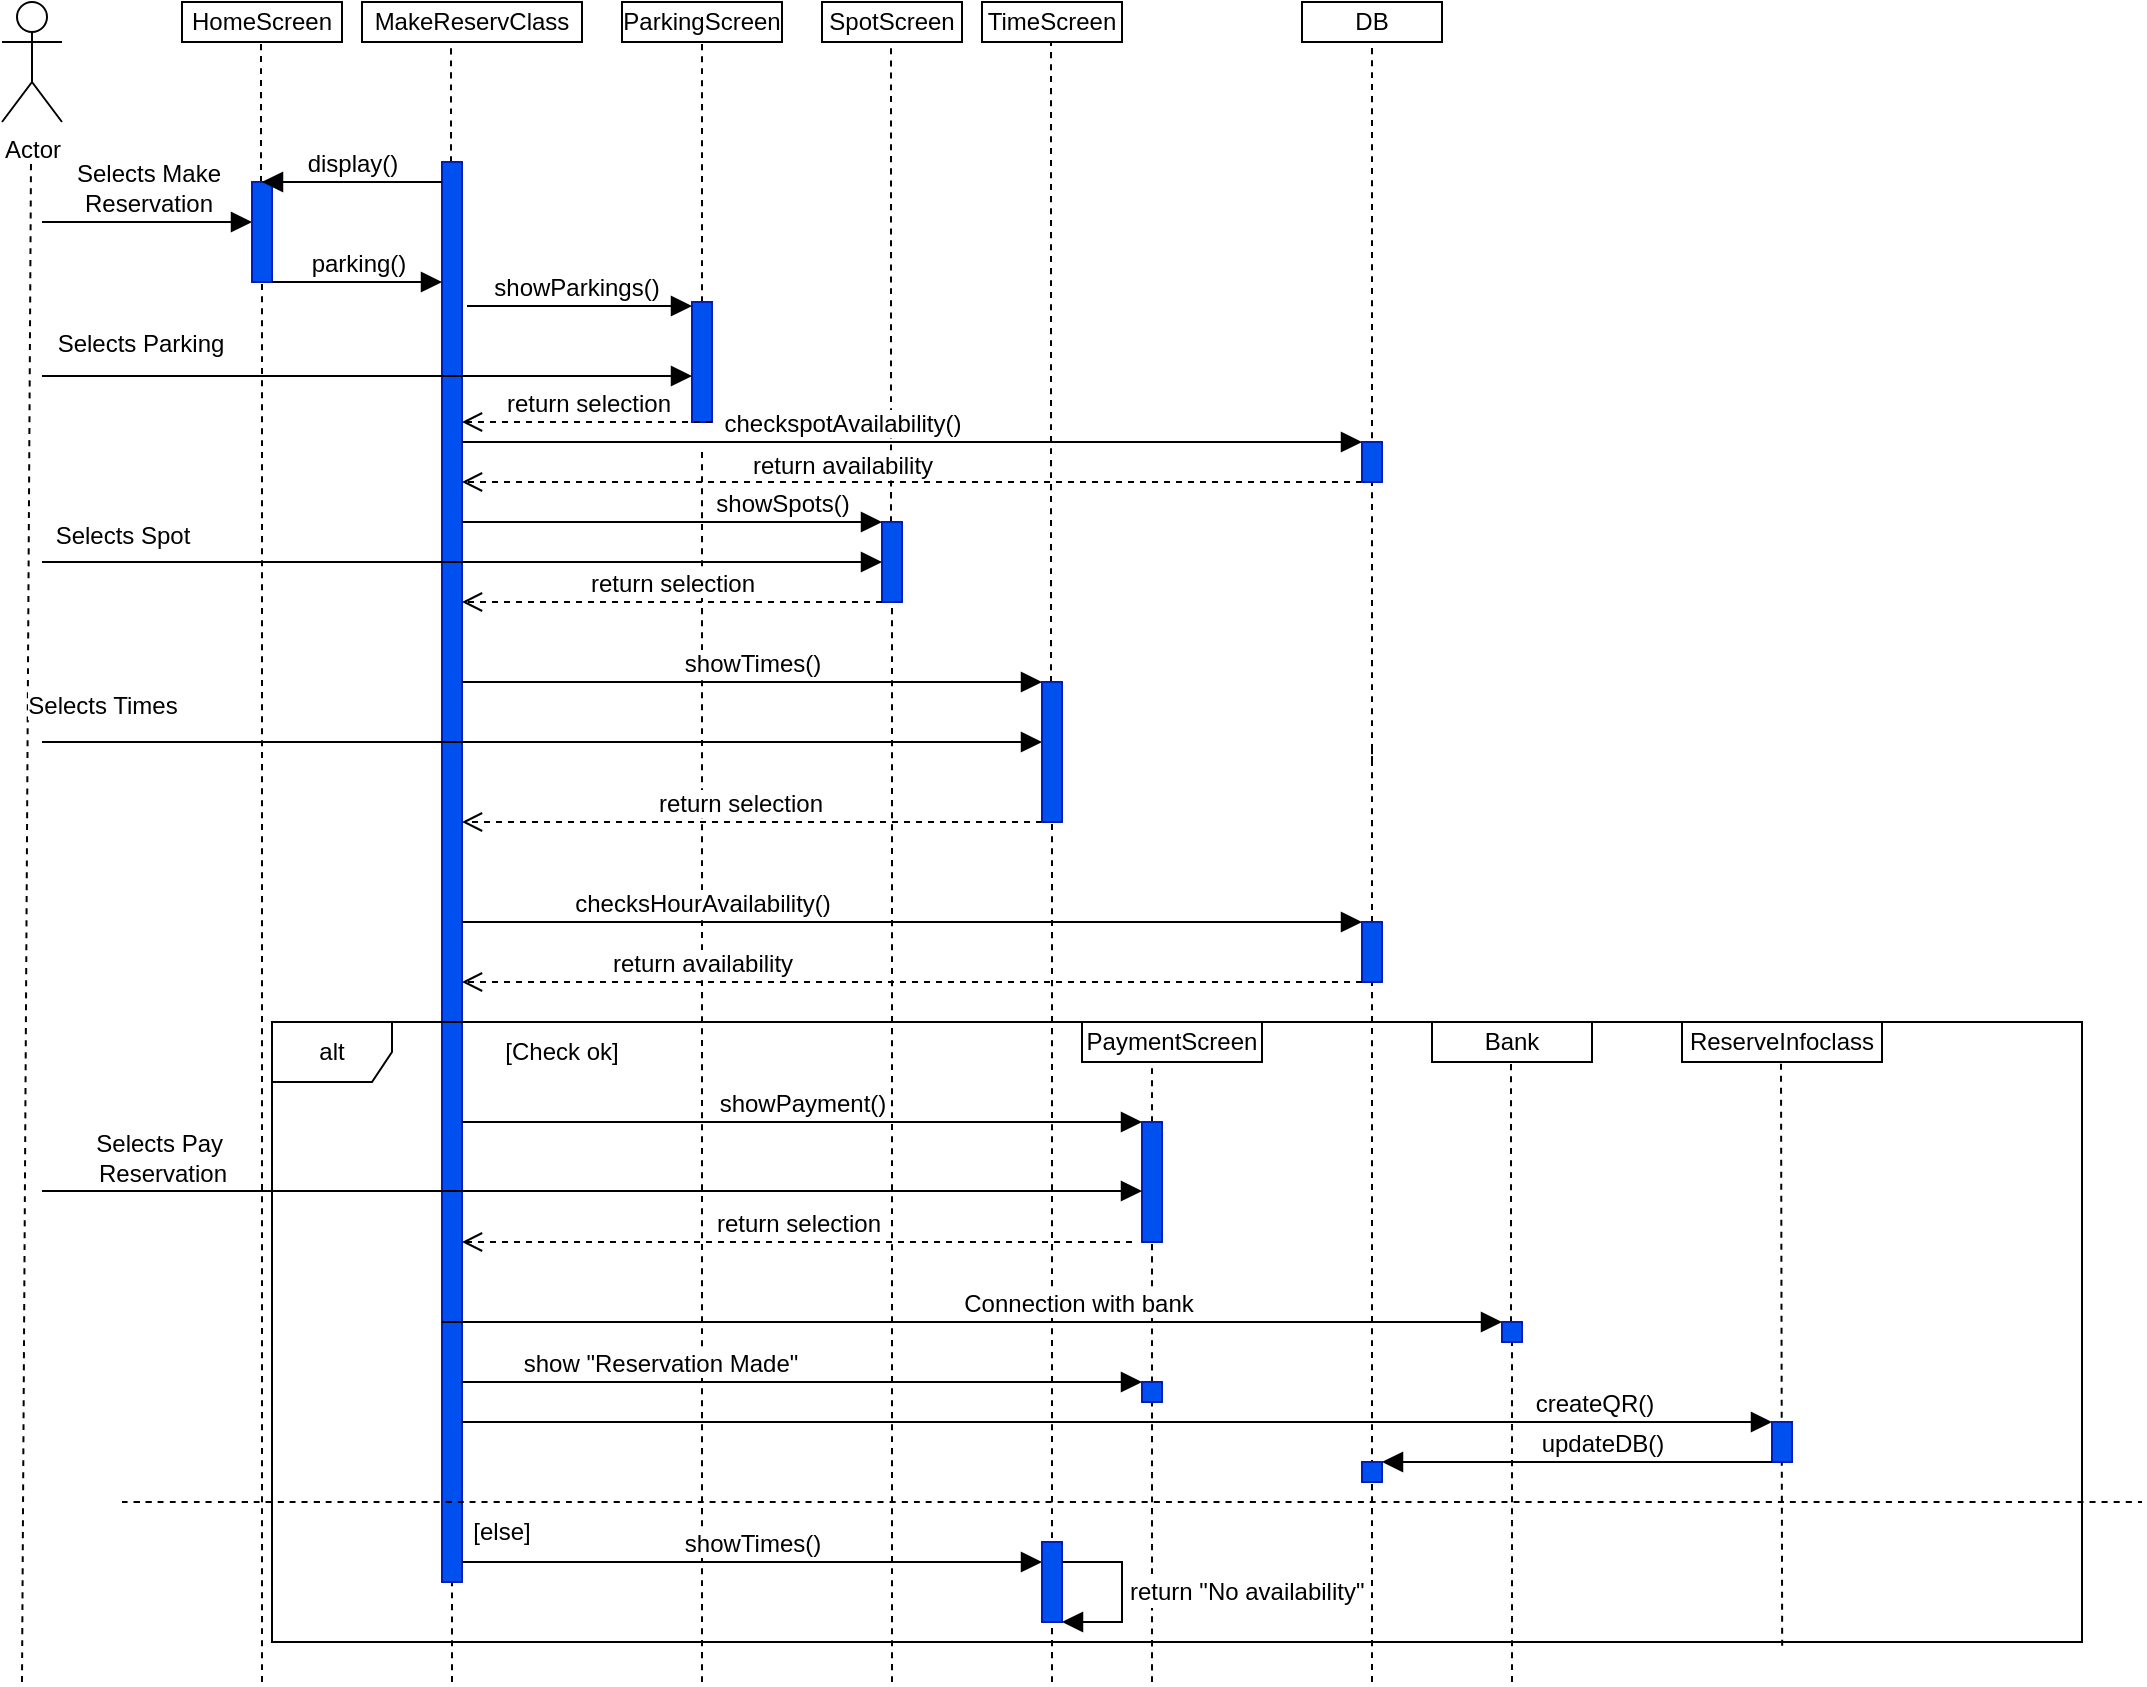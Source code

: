<mxfile version="27.0.5">
  <diagram name="Page-1" id="2YBvvXClWsGukQMizWep">
    <mxGraphModel dx="1281" dy="567" grid="1" gridSize="10" guides="1" tooltips="1" connect="1" arrows="1" fold="1" page="1" pageScale="1" pageWidth="850" pageHeight="1100" math="0" shadow="0">
      <root>
        <mxCell id="0" />
        <mxCell id="1" parent="0" />
        <mxCell id="LYPjezsIXLgjwaQUDoEj-1" value="Actor" style="shape=umlActor;verticalLabelPosition=bottom;verticalAlign=top;html=1;outlineConnect=0;" parent="1" vertex="1">
          <mxGeometry x="10" y="10" width="30" height="60" as="geometry" />
        </mxCell>
        <mxCell id="LYPjezsIXLgjwaQUDoEj-2" value="HomeScreen" style="rounded=0;whiteSpace=wrap;html=1;" parent="1" vertex="1">
          <mxGeometry x="100" y="10" width="80" height="20" as="geometry" />
        </mxCell>
        <mxCell id="LYPjezsIXLgjwaQUDoEj-3" value="MakeReservClass" style="rounded=0;whiteSpace=wrap;html=1;" parent="1" vertex="1">
          <mxGeometry x="190" y="10" width="110" height="20" as="geometry" />
        </mxCell>
        <mxCell id="LYPjezsIXLgjwaQUDoEj-4" value="ParkingScreen" style="rounded=0;whiteSpace=wrap;html=1;" parent="1" vertex="1">
          <mxGeometry x="320" y="10" width="80" height="20" as="geometry" />
        </mxCell>
        <mxCell id="LYPjezsIXLgjwaQUDoEj-5" value="TimeScreen" style="rounded=0;whiteSpace=wrap;html=1;" parent="1" vertex="1">
          <mxGeometry x="500" y="10" width="70" height="20" as="geometry" />
        </mxCell>
        <mxCell id="LYPjezsIXLgjwaQUDoEj-6" value="PaymentScreen" style="rounded=0;whiteSpace=wrap;html=1;" parent="1" vertex="1">
          <mxGeometry x="550" y="520" width="90" height="20" as="geometry" />
        </mxCell>
        <mxCell id="LYPjezsIXLgjwaQUDoEj-7" value="DB" style="rounded=0;whiteSpace=wrap;html=1;" parent="1" vertex="1">
          <mxGeometry x="660" y="10" width="70" height="20" as="geometry" />
        </mxCell>
        <mxCell id="LYPjezsIXLgjwaQUDoEj-8" value="" style="endArrow=none;dashed=1;html=1;rounded=0;fontSize=12;startSize=8;endSize=8;curved=1;entryX=0.5;entryY=1;entryDx=0;entryDy=0;" parent="1" target="LYPjezsIXLgjwaQUDoEj-7" edge="1">
          <mxGeometry width="50" height="50" relative="1" as="geometry">
            <mxPoint x="695" y="390" as="sourcePoint" />
            <mxPoint x="550" y="210" as="targetPoint" />
          </mxGeometry>
        </mxCell>
        <mxCell id="LYPjezsIXLgjwaQUDoEj-10" value="" style="endArrow=none;dashed=1;html=1;rounded=0;fontSize=12;startSize=8;endSize=8;curved=1;" parent="1" source="LYPjezsIXLgjwaQUDoEj-18" edge="1">
          <mxGeometry width="50" height="50" relative="1" as="geometry">
            <mxPoint x="535" y="800" as="sourcePoint" />
            <mxPoint x="534.5" y="30" as="targetPoint" />
          </mxGeometry>
        </mxCell>
        <mxCell id="LYPjezsIXLgjwaQUDoEj-11" value="" style="endArrow=none;dashed=1;html=1;rounded=0;fontSize=12;startSize=8;endSize=8;curved=1;entryX=0.5;entryY=1;entryDx=0;entryDy=0;" parent="1" target="LYPjezsIXLgjwaQUDoEj-4" edge="1">
          <mxGeometry width="50" height="50" relative="1" as="geometry">
            <mxPoint x="360" y="160" as="sourcePoint" />
            <mxPoint x="365" y="30" as="targetPoint" />
          </mxGeometry>
        </mxCell>
        <mxCell id="LYPjezsIXLgjwaQUDoEj-12" value="" style="endArrow=none;dashed=1;html=1;rounded=0;fontSize=12;startSize=8;endSize=8;curved=1;" parent="1" source="LYPjezsIXLgjwaQUDoEj-20" edge="1">
          <mxGeometry width="50" height="50" relative="1" as="geometry">
            <mxPoint x="234.5" y="560" as="sourcePoint" />
            <mxPoint x="234.5" y="30" as="targetPoint" />
          </mxGeometry>
        </mxCell>
        <mxCell id="LYPjezsIXLgjwaQUDoEj-13" value="" style="endArrow=none;dashed=1;html=1;rounded=0;fontSize=12;startSize=8;endSize=8;curved=1;" parent="1" source="LYPjezsIXLgjwaQUDoEj-21" edge="1">
          <mxGeometry width="50" height="50" relative="1" as="geometry">
            <mxPoint x="139.5" y="560" as="sourcePoint" />
            <mxPoint x="139.5" y="30" as="targetPoint" />
          </mxGeometry>
        </mxCell>
        <mxCell id="LYPjezsIXLgjwaQUDoEj-14" value="" style="endArrow=none;dashed=1;html=1;rounded=0;fontSize=12;startSize=8;endSize=8;curved=1;" parent="1" edge="1">
          <mxGeometry width="50" height="50" relative="1" as="geometry">
            <mxPoint x="20" y="850" as="sourcePoint" />
            <mxPoint x="24.5" y="90" as="targetPoint" />
          </mxGeometry>
        </mxCell>
        <mxCell id="LYPjezsIXLgjwaQUDoEj-15" value="Selects Make&lt;div&gt;Reservation&lt;/div&gt;" style="html=1;verticalAlign=bottom;endArrow=block;curved=0;rounded=0;fontSize=12;startSize=8;endSize=8;" parent="1" edge="1">
          <mxGeometry width="80" relative="1" as="geometry">
            <mxPoint x="30" y="120" as="sourcePoint" />
            <mxPoint x="135" y="120" as="targetPoint" />
          </mxGeometry>
        </mxCell>
        <mxCell id="LYPjezsIXLgjwaQUDoEj-22" value="" style="endArrow=none;dashed=1;html=1;rounded=0;fontSize=12;startSize=8;endSize=8;curved=1;" parent="1" target="LYPjezsIXLgjwaQUDoEj-21" edge="1">
          <mxGeometry width="50" height="50" relative="1" as="geometry">
            <mxPoint x="140" y="850" as="sourcePoint" />
            <mxPoint x="139.5" y="30" as="targetPoint" />
          </mxGeometry>
        </mxCell>
        <mxCell id="LYPjezsIXLgjwaQUDoEj-21" value="" style="html=1;points=[[0,0,0,0,5],[0,1,0,0,-5],[1,0,0,0,5],[1,1,0,0,-5]];perimeter=orthogonalPerimeter;outlineConnect=0;targetShapes=umlLifeline;portConstraint=eastwest;newEdgeStyle={&quot;curved&quot;:0,&quot;rounded&quot;:0};fillColor=#0050ef;fontColor=#ffffff;strokeColor=#001DBC;" parent="1" vertex="1">
          <mxGeometry x="135" y="100" width="10" height="50" as="geometry" />
        </mxCell>
        <mxCell id="LYPjezsIXLgjwaQUDoEj-23" value="" style="endArrow=none;dashed=1;html=1;rounded=0;fontSize=12;startSize=8;endSize=8;curved=1;" parent="1" edge="1">
          <mxGeometry width="50" height="50" relative="1" as="geometry">
            <mxPoint x="360" y="850" as="sourcePoint" />
            <mxPoint x="360" y="235" as="targetPoint" />
          </mxGeometry>
        </mxCell>
        <mxCell id="LYPjezsIXLgjwaQUDoEj-19" value="" style="html=1;points=[[0,0,0,0,5],[0,1,0,0,-5],[1,0,0,0,5],[1,1,0,0,-5]];perimeter=orthogonalPerimeter;outlineConnect=0;targetShapes=umlLifeline;portConstraint=eastwest;newEdgeStyle={&quot;curved&quot;:0,&quot;rounded&quot;:0};fillColor=#0050ef;fontColor=#ffffff;strokeColor=#001DBC;" parent="1" vertex="1">
          <mxGeometry x="355" y="160" width="10" height="60" as="geometry" />
        </mxCell>
        <mxCell id="LYPjezsIXLgjwaQUDoEj-24" value="" style="endArrow=none;dashed=1;html=1;rounded=0;fontSize=12;startSize=8;endSize=8;curved=1;" parent="1" source="LYPjezsIXLgjwaQUDoEj-17" edge="1">
          <mxGeometry width="50" height="50" relative="1" as="geometry">
            <mxPoint x="584.5" y="800" as="sourcePoint" />
            <mxPoint x="585" y="540" as="targetPoint" />
          </mxGeometry>
        </mxCell>
        <mxCell id="LYPjezsIXLgjwaQUDoEj-25" value="" style="endArrow=none;dashed=1;html=1;rounded=0;fontSize=12;startSize=8;endSize=8;curved=1;entryX=0.5;entryY=1;entryDx=0;entryDy=0;" parent="1" source="LYPjezsIXLgjwaQUDoEj-37" edge="1">
          <mxGeometry width="50" height="50" relative="1" as="geometry">
            <mxPoint x="695" y="560" as="sourcePoint" />
            <mxPoint x="695" y="380" as="targetPoint" />
          </mxGeometry>
        </mxCell>
        <mxCell id="LYPjezsIXLgjwaQUDoEj-27" value="showParkings()" style="html=1;verticalAlign=bottom;endArrow=block;curved=0;rounded=0;fontSize=12;startSize=8;endSize=8;" parent="1" target="LYPjezsIXLgjwaQUDoEj-19" edge="1">
          <mxGeometry x="-0.04" width="80" relative="1" as="geometry">
            <mxPoint x="242.5" y="162" as="sourcePoint" />
            <mxPoint x="337.5" y="162" as="targetPoint" />
            <mxPoint as="offset" />
          </mxGeometry>
        </mxCell>
        <mxCell id="LYPjezsIXLgjwaQUDoEj-28" value="" style="endArrow=none;dashed=1;html=1;rounded=0;fontSize=12;startSize=8;endSize=8;curved=1;" parent="1" target="LYPjezsIXLgjwaQUDoEj-20" edge="1">
          <mxGeometry width="50" height="50" relative="1" as="geometry">
            <mxPoint x="235" y="850" as="sourcePoint" />
            <mxPoint x="234.5" y="30" as="targetPoint" />
          </mxGeometry>
        </mxCell>
        <mxCell id="LYPjezsIXLgjwaQUDoEj-20" value="" style="html=1;points=[[0,0,0,0,5],[0,1,0,0,-5],[1,0,0,0,5],[1,1,0,0,-5]];perimeter=orthogonalPerimeter;outlineConnect=0;targetShapes=umlLifeline;portConstraint=eastwest;newEdgeStyle={&quot;curved&quot;:0,&quot;rounded&quot;:0};fillColor=#0050ef;fontColor=#ffffff;strokeColor=#001DBC;" parent="1" vertex="1">
          <mxGeometry x="230" y="90" width="10" height="710" as="geometry" />
        </mxCell>
        <mxCell id="LYPjezsIXLgjwaQUDoEj-29" value="Selects Parking" style="html=1;verticalAlign=bottom;endArrow=block;curved=0;rounded=0;fontSize=12;startSize=8;endSize=8;" parent="1" target="LYPjezsIXLgjwaQUDoEj-19" edge="1">
          <mxGeometry x="-0.702" y="7" width="80" relative="1" as="geometry">
            <mxPoint x="30" y="197" as="sourcePoint" />
            <mxPoint x="110" y="197" as="targetPoint" />
            <mxPoint as="offset" />
          </mxGeometry>
        </mxCell>
        <mxCell id="LYPjezsIXLgjwaQUDoEj-30" value="return selection" style="html=1;verticalAlign=bottom;endArrow=open;dashed=1;endSize=8;curved=0;rounded=0;fontSize=12;" parent="1" edge="1">
          <mxGeometry relative="1" as="geometry">
            <mxPoint x="365" y="220" as="sourcePoint" />
            <mxPoint x="240" y="220" as="targetPoint" />
          </mxGeometry>
        </mxCell>
        <mxCell id="LYPjezsIXLgjwaQUDoEj-33" value="showTimes()" style="html=1;verticalAlign=bottom;endArrow=block;curved=0;rounded=0;fontSize=12;startSize=8;endSize=8;" parent="1" edge="1">
          <mxGeometry width="80" relative="1" as="geometry">
            <mxPoint x="240" y="350" as="sourcePoint" />
            <mxPoint x="530" y="350" as="targetPoint" />
          </mxGeometry>
        </mxCell>
        <mxCell id="LYPjezsIXLgjwaQUDoEj-34" value="Selects Times" style="html=1;verticalAlign=bottom;endArrow=block;curved=0;rounded=0;fontSize=12;startSize=8;endSize=8;" parent="1" edge="1">
          <mxGeometry x="-0.88" y="10" width="80" relative="1" as="geometry">
            <mxPoint x="30" y="380" as="sourcePoint" />
            <mxPoint x="530" y="380" as="targetPoint" />
            <mxPoint y="1" as="offset" />
          </mxGeometry>
        </mxCell>
        <mxCell id="LYPjezsIXLgjwaQUDoEj-35" value="return selection" style="html=1;verticalAlign=bottom;endArrow=open;dashed=1;endSize=8;curved=0;rounded=0;fontSize=12;exitX=0;exitY=1;exitDx=0;exitDy=-5;exitPerimeter=0;" parent="1" edge="1">
          <mxGeometry x="0.043" relative="1" as="geometry">
            <mxPoint x="530" y="420" as="sourcePoint" />
            <mxPoint x="240" y="420" as="targetPoint" />
            <mxPoint as="offset" />
          </mxGeometry>
        </mxCell>
        <mxCell id="LYPjezsIXLgjwaQUDoEj-36" value="checksHourAvailability()" style="html=1;verticalAlign=bottom;endArrow=block;curved=0;rounded=0;fontSize=12;startSize=8;endSize=8;" parent="1" source="LYPjezsIXLgjwaQUDoEj-20" target="LYPjezsIXLgjwaQUDoEj-37" edge="1">
          <mxGeometry x="-0.467" width="80" relative="1" as="geometry">
            <mxPoint x="240" y="410" as="sourcePoint" />
            <mxPoint x="650" y="410" as="targetPoint" />
            <mxPoint as="offset" />
          </mxGeometry>
        </mxCell>
        <mxCell id="LYPjezsIXLgjwaQUDoEj-38" value="" style="endArrow=none;dashed=1;html=1;rounded=0;fontSize=12;startSize=8;endSize=8;curved=1;entryX=0.5;entryY=1;entryDx=0;entryDy=0;" parent="1" target="LYPjezsIXLgjwaQUDoEj-37" edge="1">
          <mxGeometry width="50" height="50" relative="1" as="geometry">
            <mxPoint x="695" y="850" as="sourcePoint" />
            <mxPoint x="695" y="310" as="targetPoint" />
          </mxGeometry>
        </mxCell>
        <mxCell id="LYPjezsIXLgjwaQUDoEj-37" value="" style="html=1;points=[[0,0,0,0,5],[0,1,0,0,-5],[1,0,0,0,5],[1,1,0,0,-5]];perimeter=orthogonalPerimeter;outlineConnect=0;targetShapes=umlLifeline;portConstraint=eastwest;newEdgeStyle={&quot;curved&quot;:0,&quot;rounded&quot;:0};fillColor=#0050ef;fontColor=#ffffff;strokeColor=#001DBC;" parent="1" vertex="1">
          <mxGeometry x="690" y="470" width="10" height="30" as="geometry" />
        </mxCell>
        <mxCell id="LYPjezsIXLgjwaQUDoEj-41" value="return availability" style="html=1;verticalAlign=bottom;endArrow=open;dashed=1;endSize=8;curved=0;rounded=0;fontSize=12;exitX=0;exitY=1;exitDx=0;exitDy=-5;exitPerimeter=0;" parent="1" edge="1">
          <mxGeometry x="0.467" relative="1" as="geometry">
            <mxPoint x="690" y="500" as="sourcePoint" />
            <mxPoint x="240" y="500" as="targetPoint" />
            <mxPoint as="offset" />
          </mxGeometry>
        </mxCell>
        <mxCell id="LYPjezsIXLgjwaQUDoEj-42" value="alt" style="shape=umlFrame;whiteSpace=wrap;html=1;pointerEvents=0;" parent="1" vertex="1">
          <mxGeometry x="145" y="520" width="905" height="310" as="geometry" />
        </mxCell>
        <mxCell id="LYPjezsIXLgjwaQUDoEj-44" value="[Check ok]" style="text;html=1;align=center;verticalAlign=middle;whiteSpace=wrap;rounded=0;" parent="1" vertex="1">
          <mxGeometry x="260" y="520" width="60" height="30" as="geometry" />
        </mxCell>
        <mxCell id="LYPjezsIXLgjwaQUDoEj-45" value="showPayment()" style="html=1;verticalAlign=bottom;endArrow=block;curved=0;rounded=0;fontSize=12;startSize=8;endSize=8;" parent="1" edge="1">
          <mxGeometry width="80" relative="1" as="geometry">
            <mxPoint x="240" y="570" as="sourcePoint" />
            <mxPoint x="580" y="570" as="targetPoint" />
          </mxGeometry>
        </mxCell>
        <mxCell id="LYPjezsIXLgjwaQUDoEj-46" value="" style="endArrow=none;dashed=1;html=1;rounded=0;fontSize=12;startSize=8;endSize=8;curved=1;" parent="1" target="LYPjezsIXLgjwaQUDoEj-17" edge="1">
          <mxGeometry width="50" height="50" relative="1" as="geometry">
            <mxPoint x="585" y="850" as="sourcePoint" />
            <mxPoint x="585" y="490" as="targetPoint" />
          </mxGeometry>
        </mxCell>
        <mxCell id="LYPjezsIXLgjwaQUDoEj-17" value="" style="html=1;points=[[0,0,0,0,5],[0,1,0,0,-5],[1,0,0,0,5],[1,1,0,0,-5]];perimeter=orthogonalPerimeter;outlineConnect=0;targetShapes=umlLifeline;portConstraint=eastwest;newEdgeStyle={&quot;curved&quot;:0,&quot;rounded&quot;:0};fillColor=#0050ef;fontColor=#ffffff;strokeColor=#001DBC;" parent="1" vertex="1">
          <mxGeometry x="580" y="570" width="10" height="60" as="geometry" />
        </mxCell>
        <mxCell id="LYPjezsIXLgjwaQUDoEj-47" value="Selects Pay&amp;nbsp;&lt;div&gt;Reservation&lt;/div&gt;" style="html=1;verticalAlign=bottom;endArrow=block;curved=0;rounded=0;fontSize=12;startSize=8;endSize=8;" parent="1" edge="1">
          <mxGeometry x="-0.782" width="80" relative="1" as="geometry">
            <mxPoint x="30" y="604.5" as="sourcePoint" />
            <mxPoint x="580" y="604.5" as="targetPoint" />
            <mxPoint as="offset" />
          </mxGeometry>
        </mxCell>
        <mxCell id="LYPjezsIXLgjwaQUDoEj-49" value="display()" style="html=1;verticalAlign=bottom;endArrow=block;curved=0;rounded=0;fontSize=12;startSize=8;endSize=8;" parent="1" edge="1">
          <mxGeometry width="80" relative="1" as="geometry">
            <mxPoint x="230" y="100" as="sourcePoint" />
            <mxPoint x="140" y="100" as="targetPoint" />
          </mxGeometry>
        </mxCell>
        <mxCell id="LYPjezsIXLgjwaQUDoEj-50" value="parking()" style="html=1;verticalAlign=bottom;endArrow=block;curved=0;rounded=0;fontSize=12;startSize=8;endSize=8;" parent="1" edge="1">
          <mxGeometry width="80" relative="1" as="geometry">
            <mxPoint x="145" y="150" as="sourcePoint" />
            <mxPoint x="230" y="150" as="targetPoint" />
          </mxGeometry>
        </mxCell>
        <mxCell id="LYPjezsIXLgjwaQUDoEj-51" value="SpotScreen" style="rounded=0;whiteSpace=wrap;html=1;" parent="1" vertex="1">
          <mxGeometry x="420" y="10" width="70" height="20" as="geometry" />
        </mxCell>
        <mxCell id="LYPjezsIXLgjwaQUDoEj-52" value="" style="endArrow=none;dashed=1;html=1;rounded=0;fontSize=12;startSize=8;endSize=8;curved=1;" parent="1" source="LYPjezsIXLgjwaQUDoEj-53" edge="1">
          <mxGeometry width="50" height="50" relative="1" as="geometry">
            <mxPoint x="454.5" y="800" as="sourcePoint" />
            <mxPoint x="454.5" y="30" as="targetPoint" />
          </mxGeometry>
        </mxCell>
        <mxCell id="LYPjezsIXLgjwaQUDoEj-54" value="" style="endArrow=none;dashed=1;html=1;rounded=0;fontSize=12;startSize=8;endSize=8;curved=1;" parent="1" target="LYPjezsIXLgjwaQUDoEj-53" edge="1">
          <mxGeometry width="50" height="50" relative="1" as="geometry">
            <mxPoint x="455" y="850" as="sourcePoint" />
            <mxPoint x="454.5" y="30" as="targetPoint" />
          </mxGeometry>
        </mxCell>
        <mxCell id="LYPjezsIXLgjwaQUDoEj-53" value="" style="html=1;points=[[0,0,0,0,5],[0,1,0,0,-5],[1,0,0,0,5],[1,1,0,0,-5]];perimeter=orthogonalPerimeter;outlineConnect=0;targetShapes=umlLifeline;portConstraint=eastwest;newEdgeStyle={&quot;curved&quot;:0,&quot;rounded&quot;:0};fillColor=#0050ef;fontColor=#ffffff;strokeColor=#001DBC;" parent="1" vertex="1">
          <mxGeometry x="450" y="270" width="10" height="40" as="geometry" />
        </mxCell>
        <mxCell id="LYPjezsIXLgjwaQUDoEj-55" value="" style="endArrow=none;dashed=1;html=1;rounded=0;fontSize=12;startSize=8;endSize=8;curved=1;" parent="1" target="LYPjezsIXLgjwaQUDoEj-18" edge="1">
          <mxGeometry width="50" height="50" relative="1" as="geometry">
            <mxPoint x="535" y="850" as="sourcePoint" />
            <mxPoint x="534.5" y="30" as="targetPoint" />
          </mxGeometry>
        </mxCell>
        <mxCell id="LYPjezsIXLgjwaQUDoEj-18" value="" style="html=1;points=[[0,0,0,0,5],[0,1,0,0,-5],[1,0,0,0,5],[1,1,0,0,-5]];perimeter=orthogonalPerimeter;outlineConnect=0;targetShapes=umlLifeline;portConstraint=eastwest;newEdgeStyle={&quot;curved&quot;:0,&quot;rounded&quot;:0};fillColor=#0050ef;fontColor=#ffffff;strokeColor=#001DBC;" parent="1" vertex="1">
          <mxGeometry x="530" y="350" width="10" height="70" as="geometry" />
        </mxCell>
        <mxCell id="LYPjezsIXLgjwaQUDoEj-56" value="showSpots()" style="html=1;verticalAlign=bottom;endArrow=block;curved=0;rounded=0;fontSize=12;startSize=8;endSize=8;" parent="1" edge="1">
          <mxGeometry x="0.524" width="80" relative="1" as="geometry">
            <mxPoint x="240" y="270" as="sourcePoint" />
            <mxPoint x="450" y="270" as="targetPoint" />
            <mxPoint as="offset" />
          </mxGeometry>
        </mxCell>
        <mxCell id="LYPjezsIXLgjwaQUDoEj-62" value="Selects Spot" style="html=1;verticalAlign=bottom;endArrow=block;curved=0;rounded=0;fontSize=12;startSize=8;endSize=8;" parent="1" target="LYPjezsIXLgjwaQUDoEj-53" edge="1">
          <mxGeometry x="-0.809" y="5" width="80" relative="1" as="geometry">
            <mxPoint x="30" y="290" as="sourcePoint" />
            <mxPoint x="110" y="254.5" as="targetPoint" />
            <mxPoint y="1" as="offset" />
          </mxGeometry>
        </mxCell>
        <mxCell id="LYPjezsIXLgjwaQUDoEj-63" value="return selection" style="html=1;verticalAlign=bottom;endArrow=open;dashed=1;endSize=8;curved=0;rounded=0;fontSize=12;" parent="1" edge="1">
          <mxGeometry relative="1" as="geometry">
            <mxPoint x="450" y="310" as="sourcePoint" />
            <mxPoint x="240" y="310" as="targetPoint" />
          </mxGeometry>
        </mxCell>
        <mxCell id="LYPjezsIXLgjwaQUDoEj-65" value="checkspotAvailability()" style="html=1;verticalAlign=bottom;endArrow=block;curved=0;rounded=0;fontSize=12;startSize=8;endSize=8;" parent="1" edge="1">
          <mxGeometry x="-0.156" width="80" relative="1" as="geometry">
            <mxPoint x="240" y="230" as="sourcePoint" />
            <mxPoint x="690" y="230" as="targetPoint" />
            <mxPoint as="offset" />
          </mxGeometry>
        </mxCell>
        <mxCell id="LYPjezsIXLgjwaQUDoEj-66" value="return availability" style="html=1;verticalAlign=bottom;endArrow=open;dashed=1;endSize=8;curved=0;rounded=0;fontSize=12;" parent="1" edge="1">
          <mxGeometry x="0.156" y="1" relative="1" as="geometry">
            <mxPoint x="690" y="250" as="sourcePoint" />
            <mxPoint x="240" y="250" as="targetPoint" />
            <mxPoint as="offset" />
          </mxGeometry>
        </mxCell>
        <mxCell id="LYPjezsIXLgjwaQUDoEj-67" value="" style="html=1;points=[[0,0,0,0,5],[0,1,0,0,-5],[1,0,0,0,5],[1,1,0,0,-5]];perimeter=orthogonalPerimeter;outlineConnect=0;targetShapes=umlLifeline;portConstraint=eastwest;newEdgeStyle={&quot;curved&quot;:0,&quot;rounded&quot;:0};fillColor=#0050ef;fontColor=#ffffff;strokeColor=#001DBC;" parent="1" vertex="1">
          <mxGeometry x="690" y="230" width="10" height="20" as="geometry" />
        </mxCell>
        <mxCell id="LYPjezsIXLgjwaQUDoEj-70" value="Bank" style="rounded=0;whiteSpace=wrap;html=1;" parent="1" vertex="1">
          <mxGeometry x="725" y="520" width="80" height="20" as="geometry" />
        </mxCell>
        <mxCell id="LYPjezsIXLgjwaQUDoEj-71" value="" style="endArrow=none;dashed=1;html=1;rounded=0;fontSize=12;startSize=8;endSize=8;curved=1;" parent="1" source="LYPjezsIXLgjwaQUDoEj-77" edge="1">
          <mxGeometry width="50" height="50" relative="1" as="geometry">
            <mxPoint x="764.5" y="800" as="sourcePoint" />
            <mxPoint x="764.5" y="540" as="targetPoint" />
          </mxGeometry>
        </mxCell>
        <mxCell id="LYPjezsIXLgjwaQUDoEj-72" value="Connection with bank" style="html=1;verticalAlign=bottom;endArrow=block;curved=0;rounded=0;fontSize=12;startSize=8;endSize=8;" parent="1" edge="1">
          <mxGeometry x="0.2" width="80" relative="1" as="geometry">
            <mxPoint x="230" y="670" as="sourcePoint" />
            <mxPoint x="760" y="670" as="targetPoint" />
            <mxPoint as="offset" />
          </mxGeometry>
        </mxCell>
        <mxCell id="LYPjezsIXLgjwaQUDoEj-73" value="return selection" style="html=1;verticalAlign=bottom;endArrow=open;dashed=1;endSize=8;curved=0;rounded=0;fontSize=12;" parent="1" edge="1">
          <mxGeometry relative="1" as="geometry">
            <mxPoint x="575" y="630" as="sourcePoint" />
            <mxPoint x="240" y="630" as="targetPoint" />
          </mxGeometry>
        </mxCell>
        <mxCell id="LYPjezsIXLgjwaQUDoEj-74" value="show &quot;Reservation Made&quot;" style="html=1;verticalAlign=bottom;endArrow=block;curved=0;rounded=0;fontSize=12;startSize=8;endSize=8;" parent="1" edge="1">
          <mxGeometry x="-0.417" width="80" relative="1" as="geometry">
            <mxPoint x="240" y="700" as="sourcePoint" />
            <mxPoint x="580" y="700" as="targetPoint" />
            <mxPoint as="offset" />
          </mxGeometry>
        </mxCell>
        <mxCell id="LYPjezsIXLgjwaQUDoEj-75" value="" style="html=1;points=[[0,0,0,0,5],[0,1,0,0,-5],[1,0,0,0,5],[1,1,0,0,-5]];perimeter=orthogonalPerimeter;outlineConnect=0;targetShapes=umlLifeline;portConstraint=eastwest;newEdgeStyle={&quot;curved&quot;:0,&quot;rounded&quot;:0};fillColor=#0050ef;fontColor=#ffffff;strokeColor=#001DBC;" parent="1" vertex="1">
          <mxGeometry x="580" y="700" width="10" height="10" as="geometry" />
        </mxCell>
        <mxCell id="LYPjezsIXLgjwaQUDoEj-78" value="" style="endArrow=none;dashed=1;html=1;rounded=0;fontSize=12;startSize=8;endSize=8;curved=1;" parent="1" target="LYPjezsIXLgjwaQUDoEj-77" edge="1">
          <mxGeometry width="50" height="50" relative="1" as="geometry">
            <mxPoint x="765" y="850" as="sourcePoint" />
            <mxPoint x="764.5" y="540" as="targetPoint" />
          </mxGeometry>
        </mxCell>
        <mxCell id="LYPjezsIXLgjwaQUDoEj-77" value="" style="html=1;points=[[0,0,0,0,5],[0,1,0,0,-5],[1,0,0,0,5],[1,1,0,0,-5]];perimeter=orthogonalPerimeter;outlineConnect=0;targetShapes=umlLifeline;portConstraint=eastwest;newEdgeStyle={&quot;curved&quot;:0,&quot;rounded&quot;:0};fillColor=#0050ef;fontColor=#ffffff;strokeColor=#001DBC;" parent="1" vertex="1">
          <mxGeometry x="760" y="670" width="10" height="10" as="geometry" />
        </mxCell>
        <mxCell id="LYPjezsIXLgjwaQUDoEj-79" value="" style="endArrow=none;dashed=1;html=1;rounded=0;fontSize=12;startSize=8;endSize=8;curved=1;" parent="1" edge="1">
          <mxGeometry width="50" height="50" relative="1" as="geometry">
            <mxPoint x="70" y="760" as="sourcePoint" />
            <mxPoint x="1080" y="760" as="targetPoint" />
          </mxGeometry>
        </mxCell>
        <mxCell id="LYPjezsIXLgjwaQUDoEj-80" value="[else]" style="text;html=1;align=center;verticalAlign=middle;whiteSpace=wrap;rounded=0;" parent="1" vertex="1">
          <mxGeometry x="230" y="760" width="60" height="30" as="geometry" />
        </mxCell>
        <mxCell id="LYPjezsIXLgjwaQUDoEj-81" value="showTimes()" style="html=1;verticalAlign=bottom;endArrow=block;curved=0;rounded=0;fontSize=12;startSize=8;endSize=8;" parent="1" edge="1">
          <mxGeometry width="80" relative="1" as="geometry">
            <mxPoint x="240" y="790" as="sourcePoint" />
            <mxPoint x="530" y="790" as="targetPoint" />
          </mxGeometry>
        </mxCell>
        <mxCell id="LYPjezsIXLgjwaQUDoEj-82" value="" style="html=1;points=[[0,0,0,0,5],[0,1,0,0,-5],[1,0,0,0,5],[1,1,0,0,-5]];perimeter=orthogonalPerimeter;outlineConnect=0;targetShapes=umlLifeline;portConstraint=eastwest;newEdgeStyle={&quot;curved&quot;:0,&quot;rounded&quot;:0};fillColor=#0050ef;fontColor=#ffffff;strokeColor=#001DBC;" parent="1" vertex="1">
          <mxGeometry x="530" y="780" width="10" height="40" as="geometry" />
        </mxCell>
        <mxCell id="LYPjezsIXLgjwaQUDoEj-84" value="return &quot;No availability&lt;span style=&quot;background-color: light-dark(#ffffff, var(--ge-dark-color, #121212)); color: light-dark(rgb(0, 0, 0), rgb(255, 255, 255));&quot;&gt;&quot;&lt;/span&gt;" style="html=1;align=left;spacingLeft=2;endArrow=block;rounded=0;edgeStyle=orthogonalEdgeStyle;curved=0;rounded=0;fontSize=12;startSize=8;endSize=8;" parent="1" target="LYPjezsIXLgjwaQUDoEj-82" edge="1">
          <mxGeometry relative="1" as="geometry">
            <mxPoint x="540" y="790" as="sourcePoint" />
            <Array as="points">
              <mxPoint x="570" y="790" />
              <mxPoint x="570" y="820" />
            </Array>
            <mxPoint x="545" y="820" as="targetPoint" />
          </mxGeometry>
        </mxCell>
        <mxCell id="LYPjezsIXLgjwaQUDoEj-86" value="" style="endArrow=none;dashed=1;html=1;rounded=0;fontSize=12;startSize=8;endSize=8;curved=1;exitX=0.857;exitY=1.006;exitDx=0;exitDy=0;exitPerimeter=0;" parent="1" edge="1">
          <mxGeometry width="50" height="50" relative="1" as="geometry">
            <mxPoint x="900.085" y="831.86" as="sourcePoint" />
            <mxPoint x="899.5" y="540" as="targetPoint" />
          </mxGeometry>
        </mxCell>
        <mxCell id="LYPjezsIXLgjwaQUDoEj-87" value="ReserveInfoclass" style="rounded=0;whiteSpace=wrap;html=1;" parent="1" vertex="1">
          <mxGeometry x="850" y="520" width="100" height="20" as="geometry" />
        </mxCell>
        <mxCell id="LYPjezsIXLgjwaQUDoEj-88" value="createQR()" style="html=1;verticalAlign=bottom;endArrow=block;curved=0;rounded=0;fontSize=12;startSize=8;endSize=8;" parent="1" target="LYPjezsIXLgjwaQUDoEj-89" edge="1">
          <mxGeometry x="0.727" width="80" relative="1" as="geometry">
            <mxPoint x="240" y="720" as="sourcePoint" />
            <mxPoint x="890" y="720" as="targetPoint" />
            <mxPoint as="offset" />
          </mxGeometry>
        </mxCell>
        <mxCell id="LYPjezsIXLgjwaQUDoEj-89" value="" style="html=1;points=[[0,0,0,0,5],[0,1,0,0,-5],[1,0,0,0,5],[1,1,0,0,-5]];perimeter=orthogonalPerimeter;outlineConnect=0;targetShapes=umlLifeline;portConstraint=eastwest;newEdgeStyle={&quot;curved&quot;:0,&quot;rounded&quot;:0};fillColor=#0050ef;fontColor=#ffffff;strokeColor=#001DBC;" parent="1" vertex="1">
          <mxGeometry x="895" y="720" width="10" height="20" as="geometry" />
        </mxCell>
        <mxCell id="LYPjezsIXLgjwaQUDoEj-90" value="updateDB()" style="html=1;verticalAlign=bottom;endArrow=block;curved=0;rounded=0;fontSize=12;startSize=8;endSize=8;" parent="1" source="LYPjezsIXLgjwaQUDoEj-89" target="LYPjezsIXLgjwaQUDoEj-94" edge="1">
          <mxGeometry x="-0.128" width="80" relative="1" as="geometry">
            <mxPoint x="880" y="740" as="sourcePoint" />
            <mxPoint x="790" y="740" as="targetPoint" />
            <mxPoint as="offset" />
          </mxGeometry>
        </mxCell>
        <mxCell id="LYPjezsIXLgjwaQUDoEj-94" value="" style="html=1;points=[[0,0,0,0,5],[0,1,0,0,-5],[1,0,0,0,5],[1,1,0,0,-5]];perimeter=orthogonalPerimeter;outlineConnect=0;targetShapes=umlLifeline;portConstraint=eastwest;newEdgeStyle={&quot;curved&quot;:0,&quot;rounded&quot;:0};fillColor=#0050ef;fontColor=#ffffff;strokeColor=#001DBC;" parent="1" vertex="1">
          <mxGeometry x="690" y="740" width="10" height="10" as="geometry" />
        </mxCell>
      </root>
    </mxGraphModel>
  </diagram>
</mxfile>
